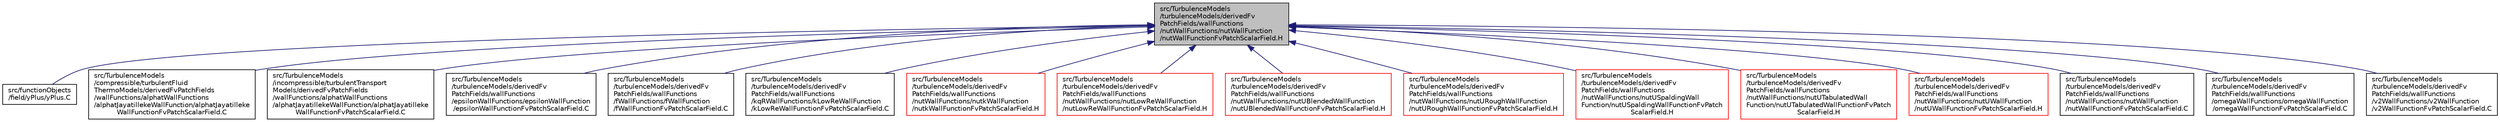 digraph "src/TurbulenceModels/turbulenceModels/derivedFvPatchFields/wallFunctions/nutWallFunctions/nutWallFunction/nutWallFunctionFvPatchScalarField.H"
{
  bgcolor="transparent";
  edge [fontname="Helvetica",fontsize="10",labelfontname="Helvetica",labelfontsize="10"];
  node [fontname="Helvetica",fontsize="10",shape=record];
  Node1 [label="src/TurbulenceModels\l/turbulenceModels/derivedFv\lPatchFields/wallFunctions\l/nutWallFunctions/nutWallFunction\l/nutWallFunctionFvPatchScalarField.H",height=0.2,width=0.4,color="black", fillcolor="grey75", style="filled" fontcolor="black"];
  Node1 -> Node2 [dir="back",color="midnightblue",fontsize="10",style="solid",fontname="Helvetica"];
  Node2 [label="src/functionObjects\l/field/yPlus/yPlus.C",height=0.2,width=0.4,color="black",URL="$yPlus_8C.html"];
  Node1 -> Node3 [dir="back",color="midnightblue",fontsize="10",style="solid",fontname="Helvetica"];
  Node3 [label="src/TurbulenceModels\l/compressible/turbulentFluid\lThermoModels/derivedFvPatchFields\l/wallFunctions/alphatWallFunctions\l/alphatJayatillekeWallFunction/alphatJayatilleke\lWallFunctionFvPatchScalarField.C",height=0.2,width=0.4,color="black",URL="$compressible_2turbulentFluidThermoModels_2derivedFvPatchFields_2wallFunctions_2alphatWallFunctio37c0f8d6b11fdb19396c33d2870e58f5.html"];
  Node1 -> Node4 [dir="back",color="midnightblue",fontsize="10",style="solid",fontname="Helvetica"];
  Node4 [label="src/TurbulenceModels\l/incompressible/turbulentTransport\lModels/derivedFvPatchFields\l/wallFunctions/alphatWallFunctions\l/alphatJayatillekeWallFunction/alphatJayatilleke\lWallFunctionFvPatchScalarField.C",height=0.2,width=0.4,color="black",URL="$incompressible_2turbulentTransportModels_2derivedFvPatchFields_2wallFunctions_2alphatWallFunctiobdb9a0f50ced34fd6afd35326afa9107.html"];
  Node1 -> Node5 [dir="back",color="midnightblue",fontsize="10",style="solid",fontname="Helvetica"];
  Node5 [label="src/TurbulenceModels\l/turbulenceModels/derivedFv\lPatchFields/wallFunctions\l/epsilonWallFunctions/epsilonWallFunction\l/epsilonWallFunctionFvPatchScalarField.C",height=0.2,width=0.4,color="black",URL="$epsilonWallFunctionFvPatchScalarField_8C.html"];
  Node1 -> Node6 [dir="back",color="midnightblue",fontsize="10",style="solid",fontname="Helvetica"];
  Node6 [label="src/TurbulenceModels\l/turbulenceModels/derivedFv\lPatchFields/wallFunctions\l/fWallFunctions/fWallFunction\l/fWallFunctionFvPatchScalarField.C",height=0.2,width=0.4,color="black",URL="$fWallFunctionFvPatchScalarField_8C.html"];
  Node1 -> Node7 [dir="back",color="midnightblue",fontsize="10",style="solid",fontname="Helvetica"];
  Node7 [label="src/TurbulenceModels\l/turbulenceModels/derivedFv\lPatchFields/wallFunctions\l/kqRWallFunctions/kLowReWallFunction\l/kLowReWallFunctionFvPatchScalarField.C",height=0.2,width=0.4,color="black",URL="$kLowReWallFunctionFvPatchScalarField_8C.html"];
  Node1 -> Node8 [dir="back",color="midnightblue",fontsize="10",style="solid",fontname="Helvetica"];
  Node8 [label="src/TurbulenceModels\l/turbulenceModels/derivedFv\lPatchFields/wallFunctions\l/nutWallFunctions/nutkWallFunction\l/nutkWallFunctionFvPatchScalarField.H",height=0.2,width=0.4,color="red",URL="$nutkWallFunctionFvPatchScalarField_8H.html"];
  Node1 -> Node9 [dir="back",color="midnightblue",fontsize="10",style="solid",fontname="Helvetica"];
  Node9 [label="src/TurbulenceModels\l/turbulenceModels/derivedFv\lPatchFields/wallFunctions\l/nutWallFunctions/nutLowReWallFunction\l/nutLowReWallFunctionFvPatchScalarField.H",height=0.2,width=0.4,color="red",URL="$nutLowReWallFunctionFvPatchScalarField_8H.html"];
  Node1 -> Node10 [dir="back",color="midnightblue",fontsize="10",style="solid",fontname="Helvetica"];
  Node10 [label="src/TurbulenceModels\l/turbulenceModels/derivedFv\lPatchFields/wallFunctions\l/nutWallFunctions/nutUBlendedWallFunction\l/nutUBlendedWallFunctionFvPatchScalarField.H",height=0.2,width=0.4,color="red",URL="$nutUBlendedWallFunctionFvPatchScalarField_8H.html"];
  Node1 -> Node11 [dir="back",color="midnightblue",fontsize="10",style="solid",fontname="Helvetica"];
  Node11 [label="src/TurbulenceModels\l/turbulenceModels/derivedFv\lPatchFields/wallFunctions\l/nutWallFunctions/nutURoughWallFunction\l/nutURoughWallFunctionFvPatchScalarField.H",height=0.2,width=0.4,color="red",URL="$nutURoughWallFunctionFvPatchScalarField_8H.html"];
  Node1 -> Node12 [dir="back",color="midnightblue",fontsize="10",style="solid",fontname="Helvetica"];
  Node12 [label="src/TurbulenceModels\l/turbulenceModels/derivedFv\lPatchFields/wallFunctions\l/nutWallFunctions/nutUSpaldingWall\lFunction/nutUSpaldingWallFunctionFvPatch\lScalarField.H",height=0.2,width=0.4,color="red",URL="$nutUSpaldingWallFunctionFvPatchScalarField_8H.html"];
  Node1 -> Node13 [dir="back",color="midnightblue",fontsize="10",style="solid",fontname="Helvetica"];
  Node13 [label="src/TurbulenceModels\l/turbulenceModels/derivedFv\lPatchFields/wallFunctions\l/nutWallFunctions/nutUTabulatedWall\lFunction/nutUTabulatedWallFunctionFvPatch\lScalarField.H",height=0.2,width=0.4,color="red",URL="$nutUTabulatedWallFunctionFvPatchScalarField_8H.html"];
  Node1 -> Node14 [dir="back",color="midnightblue",fontsize="10",style="solid",fontname="Helvetica"];
  Node14 [label="src/TurbulenceModels\l/turbulenceModels/derivedFv\lPatchFields/wallFunctions\l/nutWallFunctions/nutUWallFunction\l/nutUWallFunctionFvPatchScalarField.H",height=0.2,width=0.4,color="red",URL="$nutUWallFunctionFvPatchScalarField_8H.html"];
  Node1 -> Node15 [dir="back",color="midnightblue",fontsize="10",style="solid",fontname="Helvetica"];
  Node15 [label="src/TurbulenceModels\l/turbulenceModels/derivedFv\lPatchFields/wallFunctions\l/nutWallFunctions/nutWallFunction\l/nutWallFunctionFvPatchScalarField.C",height=0.2,width=0.4,color="black",URL="$nutWallFunctionFvPatchScalarField_8C.html"];
  Node1 -> Node16 [dir="back",color="midnightblue",fontsize="10",style="solid",fontname="Helvetica"];
  Node16 [label="src/TurbulenceModels\l/turbulenceModels/derivedFv\lPatchFields/wallFunctions\l/omegaWallFunctions/omegaWallFunction\l/omegaWallFunctionFvPatchScalarField.C",height=0.2,width=0.4,color="black",URL="$omegaWallFunctionFvPatchScalarField_8C.html"];
  Node1 -> Node17 [dir="back",color="midnightblue",fontsize="10",style="solid",fontname="Helvetica"];
  Node17 [label="src/TurbulenceModels\l/turbulenceModels/derivedFv\lPatchFields/wallFunctions\l/v2WallFunctions/v2WallFunction\l/v2WallFunctionFvPatchScalarField.C",height=0.2,width=0.4,color="black",URL="$v2WallFunctionFvPatchScalarField_8C.html"];
}

